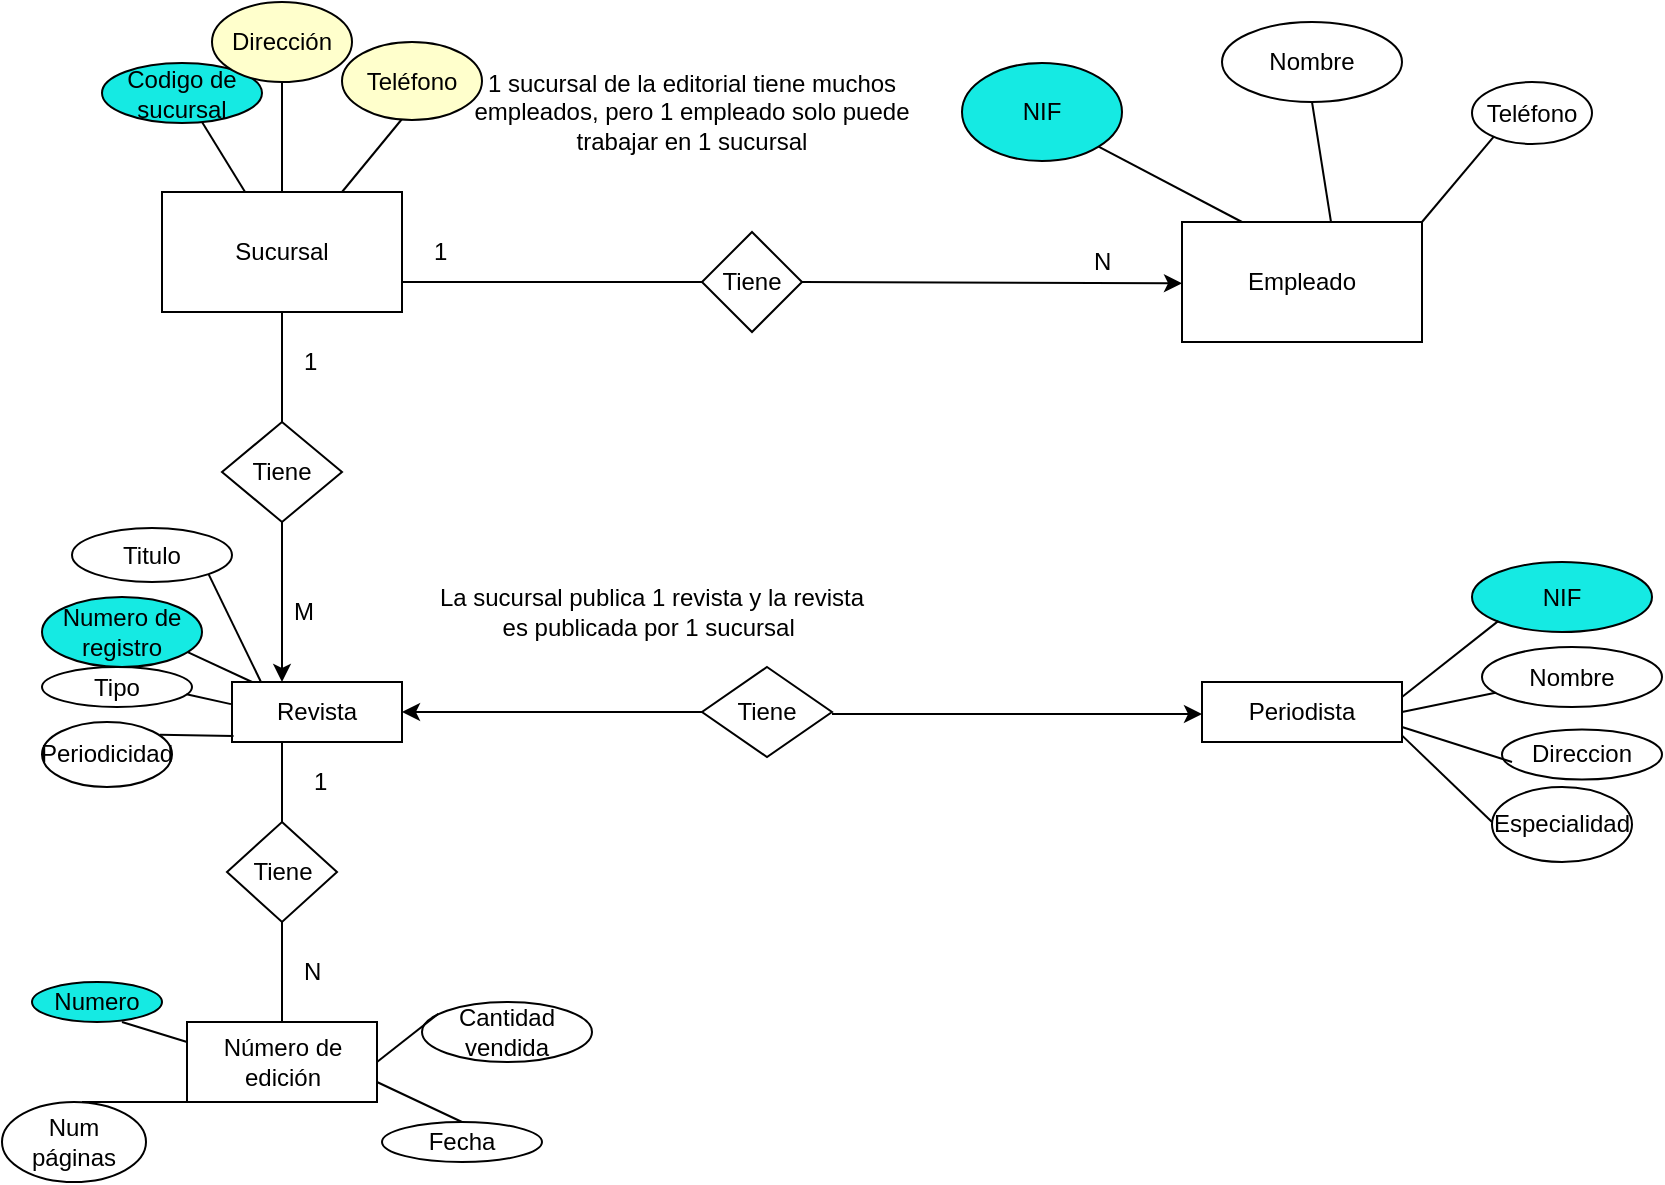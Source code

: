 <mxfile version="22.0.2" type="github">
  <diagram id="R2lEEEUBdFMjLlhIrx00" name="Page-1">
    <mxGraphModel dx="1038" dy="456" grid="1" gridSize="10" guides="1" tooltips="1" connect="1" arrows="1" fold="1" page="1" pageScale="1" pageWidth="850" pageHeight="1100" math="0" shadow="0" extFonts="Permanent Marker^https://fonts.googleapis.com/css?family=Permanent+Marker">
      <root>
        <mxCell id="0" />
        <mxCell id="1" parent="0" />
        <mxCell id="aHJGqN-GS59mJnBzp212-1" value="Sucursal" style="rounded=0;whiteSpace=wrap;html=1;" parent="1" vertex="1">
          <mxGeometry x="90" y="245" width="120" height="60" as="geometry" />
        </mxCell>
        <mxCell id="aHJGqN-GS59mJnBzp212-2" value="Empleado" style="rounded=0;whiteSpace=wrap;html=1;" parent="1" vertex="1">
          <mxGeometry x="600" y="260" width="120" height="60" as="geometry" />
        </mxCell>
        <mxCell id="aHJGqN-GS59mJnBzp212-3" value="Revista" style="rounded=0;whiteSpace=wrap;html=1;" parent="1" vertex="1">
          <mxGeometry x="125" y="490" width="85" height="30" as="geometry" />
        </mxCell>
        <mxCell id="aHJGqN-GS59mJnBzp212-4" value="Periodista" style="rounded=0;whiteSpace=wrap;html=1;" parent="1" vertex="1">
          <mxGeometry x="610" y="490" width="100" height="30" as="geometry" />
        </mxCell>
        <mxCell id="aHJGqN-GS59mJnBzp212-5" value="Tiene" style="rhombus;whiteSpace=wrap;html=1;" parent="1" vertex="1">
          <mxGeometry x="120" y="360" width="60" height="50" as="geometry" />
        </mxCell>
        <mxCell id="aHJGqN-GS59mJnBzp212-7" value="Tiene" style="rhombus;whiteSpace=wrap;html=1;" parent="1" vertex="1">
          <mxGeometry x="360" y="265" width="50" height="50" as="geometry" />
        </mxCell>
        <mxCell id="aHJGqN-GS59mJnBzp212-10" value="" style="endArrow=none;html=1;rounded=0;entryX=0;entryY=0.5;entryDx=0;entryDy=0;" parent="1" target="aHJGqN-GS59mJnBzp212-7" edge="1">
          <mxGeometry width="50" height="50" relative="1" as="geometry">
            <mxPoint x="210" y="290" as="sourcePoint" />
            <mxPoint x="170" y="250" as="targetPoint" />
          </mxGeometry>
        </mxCell>
        <mxCell id="aHJGqN-GS59mJnBzp212-12" value="" style="endArrow=classic;html=1;rounded=0;entryX=0.625;entryY=0.856;entryDx=0;entryDy=0;entryPerimeter=0;" parent="1" target="aHJGqN-GS59mJnBzp212-25" edge="1">
          <mxGeometry width="50" height="50" relative="1" as="geometry">
            <mxPoint x="410" y="290" as="sourcePoint" />
            <mxPoint x="460" y="240" as="targetPoint" />
          </mxGeometry>
        </mxCell>
        <mxCell id="aHJGqN-GS59mJnBzp212-17" value="Codigo de sucursal" style="ellipse;whiteSpace=wrap;html=1;fillColor=#15EAE3;" parent="1" vertex="1">
          <mxGeometry x="60" y="180.5" width="80" height="30" as="geometry" />
        </mxCell>
        <mxCell id="aHJGqN-GS59mJnBzp212-20" value="" style="endArrow=none;html=1;rounded=0;exitX=0.5;exitY=0;exitDx=0;exitDy=0;" parent="1" source="aHJGqN-GS59mJnBzp212-1" edge="1">
          <mxGeometry width="50" height="50" relative="1" as="geometry">
            <mxPoint x="100" y="240" as="sourcePoint" />
            <mxPoint x="150" y="190" as="targetPoint" />
          </mxGeometry>
        </mxCell>
        <mxCell id="aHJGqN-GS59mJnBzp212-21" value="Dirección" style="ellipse;whiteSpace=wrap;html=1;fillColor=#FFFFCC;" parent="1" vertex="1">
          <mxGeometry x="115" y="150" width="70" height="40" as="geometry" />
        </mxCell>
        <mxCell id="aHJGqN-GS59mJnBzp212-22" value="" style="endArrow=none;html=1;rounded=0;exitX=0.75;exitY=0;exitDx=0;exitDy=0;" parent="1" source="aHJGqN-GS59mJnBzp212-1" edge="1">
          <mxGeometry width="50" height="50" relative="1" as="geometry">
            <mxPoint x="160" y="258.5" as="sourcePoint" />
            <mxPoint x="210" y="208.5" as="targetPoint" />
          </mxGeometry>
        </mxCell>
        <mxCell id="aHJGqN-GS59mJnBzp212-23" value="Teléfono" style="ellipse;whiteSpace=wrap;html=1;fillColor=#FFFFCC;" parent="1" vertex="1">
          <mxGeometry x="180" y="170" width="70" height="39" as="geometry" />
        </mxCell>
        <mxCell id="aHJGqN-GS59mJnBzp212-24" value="1" style="text;strokeColor=none;fillColor=none;align=left;verticalAlign=middle;spacingLeft=4;spacingRight=4;overflow=hidden;points=[[0,0.5],[1,0.5]];portConstraint=eastwest;rotatable=0;whiteSpace=wrap;html=1;" parent="1" vertex="1">
          <mxGeometry x="220" y="260" width="20" height="30" as="geometry" />
        </mxCell>
        <mxCell id="aHJGqN-GS59mJnBzp212-25" value="N" style="text;strokeColor=none;fillColor=none;align=left;verticalAlign=middle;spacingLeft=4;spacingRight=4;overflow=hidden;points=[[0,0.5],[1,0.5]];portConstraint=eastwest;rotatable=0;whiteSpace=wrap;html=1;" parent="1" vertex="1">
          <mxGeometry x="550" y="265" width="80" height="30" as="geometry" />
        </mxCell>
        <mxCell id="aHJGqN-GS59mJnBzp212-26" value="" style="endArrow=none;html=1;rounded=0;entryX=1;entryY=1;entryDx=0;entryDy=0;exitX=0.25;exitY=0;exitDx=0;exitDy=0;" parent="1" source="aHJGqN-GS59mJnBzp212-2" target="aHJGqN-GS59mJnBzp212-27" edge="1">
          <mxGeometry width="50" height="50" relative="1" as="geometry">
            <mxPoint x="680" y="260" as="sourcePoint" />
            <mxPoint x="650" y="230" as="targetPoint" />
          </mxGeometry>
        </mxCell>
        <mxCell id="aHJGqN-GS59mJnBzp212-27" value="NIF" style="ellipse;whiteSpace=wrap;html=1;fillColor=#15EAE3;" parent="1" vertex="1">
          <mxGeometry x="490" y="180.5" width="80" height="49" as="geometry" />
        </mxCell>
        <mxCell id="aHJGqN-GS59mJnBzp212-28" value="" style="endArrow=none;html=1;rounded=0;entryX=0.5;entryY=1;entryDx=0;entryDy=0;" parent="1" target="aHJGqN-GS59mJnBzp212-29" edge="1">
          <mxGeometry width="50" height="50" relative="1" as="geometry">
            <mxPoint x="674.5" y="260" as="sourcePoint" />
            <mxPoint x="674.5" y="200" as="targetPoint" />
          </mxGeometry>
        </mxCell>
        <mxCell id="aHJGqN-GS59mJnBzp212-29" value="Nombre" style="ellipse;whiteSpace=wrap;html=1;" parent="1" vertex="1">
          <mxGeometry x="620" y="160" width="90" height="40" as="geometry" />
        </mxCell>
        <mxCell id="aHJGqN-GS59mJnBzp212-34" value="" style="endArrow=none;html=1;rounded=0;" parent="1" edge="1">
          <mxGeometry width="50" height="50" relative="1" as="geometry">
            <mxPoint x="720" y="260" as="sourcePoint" />
            <mxPoint x="758.426" y="214.258" as="targetPoint" />
          </mxGeometry>
        </mxCell>
        <mxCell id="aHJGqN-GS59mJnBzp212-33" value="Teléfono" style="ellipse;whiteSpace=wrap;html=1;" parent="1" vertex="1">
          <mxGeometry x="745" y="190" width="60" height="31" as="geometry" />
        </mxCell>
        <mxCell id="aHJGqN-GS59mJnBzp212-35" value="1 sucursal de la editorial tiene muchos empleados, pero 1 empleado solo puede trabajar en 1 sucursal" style="text;html=1;strokeColor=none;fillColor=none;align=center;verticalAlign=middle;whiteSpace=wrap;rounded=0;" parent="1" vertex="1">
          <mxGeometry x="230" y="170" width="250" height="70" as="geometry" />
        </mxCell>
        <mxCell id="aHJGqN-GS59mJnBzp212-36" value="" style="endArrow=none;html=1;rounded=0;entryX=0.5;entryY=1;entryDx=0;entryDy=0;" parent="1" target="aHJGqN-GS59mJnBzp212-1" edge="1">
          <mxGeometry width="50" height="50" relative="1" as="geometry">
            <mxPoint x="150" y="360" as="sourcePoint" />
            <mxPoint x="70" y="320" as="targetPoint" />
          </mxGeometry>
        </mxCell>
        <mxCell id="aHJGqN-GS59mJnBzp212-37" value="" style="endArrow=classic;html=1;rounded=0;exitX=0.5;exitY=1;exitDx=0;exitDy=0;" parent="1" source="aHJGqN-GS59mJnBzp212-5" edge="1">
          <mxGeometry width="50" height="50" relative="1" as="geometry">
            <mxPoint x="60" y="460" as="sourcePoint" />
            <mxPoint x="150" y="490" as="targetPoint" />
          </mxGeometry>
        </mxCell>
        <mxCell id="aHJGqN-GS59mJnBzp212-38" value="La sucursal publica 1 revista y la revista es publicada por 1 sucursal&amp;nbsp;" style="text;html=1;strokeColor=none;fillColor=none;align=center;verticalAlign=middle;whiteSpace=wrap;rounded=0;" parent="1" vertex="1">
          <mxGeometry x="220" y="440" width="230" height="30" as="geometry" />
        </mxCell>
        <mxCell id="aHJGqN-GS59mJnBzp212-41" value="1" style="text;strokeColor=none;fillColor=none;align=left;verticalAlign=middle;spacingLeft=4;spacingRight=4;overflow=hidden;points=[[0,0.5],[1,0.5]];portConstraint=eastwest;rotatable=0;whiteSpace=wrap;html=1;" parent="1" vertex="1">
          <mxGeometry x="155" y="315" width="30" height="30" as="geometry" />
        </mxCell>
        <mxCell id="aHJGqN-GS59mJnBzp212-42" value="M" style="text;strokeColor=none;fillColor=none;align=left;verticalAlign=middle;spacingLeft=4;spacingRight=4;overflow=hidden;points=[[0,0.5],[1,0.5]];portConstraint=eastwest;rotatable=0;whiteSpace=wrap;html=1;" parent="1" vertex="1">
          <mxGeometry x="150" y="440" width="40" height="30" as="geometry" />
        </mxCell>
        <mxCell id="aHJGqN-GS59mJnBzp212-44" value="" style="endArrow=none;html=1;rounded=0;" parent="1" source="aHJGqN-GS59mJnBzp212-1" edge="1">
          <mxGeometry width="50" height="50" relative="1" as="geometry">
            <mxPoint x="60" y="260" as="sourcePoint" />
            <mxPoint x="110" y="210" as="targetPoint" />
          </mxGeometry>
        </mxCell>
        <mxCell id="OFvr1qWIemrYlhcWky6H-4" value="NIF" style="ellipse;whiteSpace=wrap;html=1;fillColor=#15EAE3;" parent="1" vertex="1">
          <mxGeometry x="745" y="430" width="90" height="35" as="geometry" />
        </mxCell>
        <mxCell id="OFvr1qWIemrYlhcWky6H-5" value="Nombre" style="ellipse;whiteSpace=wrap;html=1;" parent="1" vertex="1">
          <mxGeometry x="750" y="472.5" width="90" height="30" as="geometry" />
        </mxCell>
        <mxCell id="OFvr1qWIemrYlhcWky6H-6" value="Direccion" style="ellipse;whiteSpace=wrap;html=1;" parent="1" vertex="1">
          <mxGeometry x="760" y="513.75" width="80" height="25" as="geometry" />
        </mxCell>
        <mxCell id="OFvr1qWIemrYlhcWky6H-7" value="Especialidad" style="ellipse;whiteSpace=wrap;html=1;" parent="1" vertex="1">
          <mxGeometry x="755" y="542.5" width="70" height="37.5" as="geometry" />
        </mxCell>
        <mxCell id="OFvr1qWIemrYlhcWky6H-16" value="" style="endArrow=none;html=1;rounded=0;entryX=0.036;entryY=0.698;entryDx=0;entryDy=0;entryPerimeter=0;exitX=1;exitY=0.25;exitDx=0;exitDy=0;" parent="1" source="aHJGqN-GS59mJnBzp212-4" edge="1">
          <mxGeometry width="50" height="50" relative="1" as="geometry">
            <mxPoint x="725" y="510" as="sourcePoint" />
            <mxPoint x="758.24" y="459.43" as="targetPoint" />
          </mxGeometry>
        </mxCell>
        <mxCell id="OFvr1qWIemrYlhcWky6H-17" value="" style="endArrow=none;html=1;rounded=0;exitX=1;exitY=0.5;exitDx=0;exitDy=0;" parent="1" source="aHJGqN-GS59mJnBzp212-4" target="OFvr1qWIemrYlhcWky6H-5" edge="1">
          <mxGeometry width="50" height="50" relative="1" as="geometry">
            <mxPoint x="715" y="550" as="sourcePoint" />
            <mxPoint x="765" y="500" as="targetPoint" />
          </mxGeometry>
        </mxCell>
        <mxCell id="OFvr1qWIemrYlhcWky6H-19" value="" style="endArrow=none;html=1;rounded=0;exitX=1;exitY=0.75;exitDx=0;exitDy=0;" parent="1" source="aHJGqN-GS59mJnBzp212-4" edge="1">
          <mxGeometry width="50" height="50" relative="1" as="geometry">
            <mxPoint x="715" y="580" as="sourcePoint" />
            <mxPoint x="765" y="530" as="targetPoint" />
          </mxGeometry>
        </mxCell>
        <mxCell id="OFvr1qWIemrYlhcWky6H-20" value="" style="endArrow=none;html=1;rounded=0;exitX=1.002;exitY=0.898;exitDx=0;exitDy=0;exitPerimeter=0;" parent="1" source="aHJGqN-GS59mJnBzp212-4" edge="1">
          <mxGeometry width="50" height="50" relative="1" as="geometry">
            <mxPoint x="705" y="610" as="sourcePoint" />
            <mxPoint x="755" y="560" as="targetPoint" />
          </mxGeometry>
        </mxCell>
        <mxCell id="OFvr1qWIemrYlhcWky6H-21" value="Tiene" style="rhombus;whiteSpace=wrap;html=1;" parent="1" vertex="1">
          <mxGeometry x="360" y="482.5" width="65" height="45" as="geometry" />
        </mxCell>
        <mxCell id="OFvr1qWIemrYlhcWky6H-24" value="" style="endArrow=classic;html=1;rounded=0;exitX=1;exitY=0.5;exitDx=0;exitDy=0;entryX=0;entryY=0.5;entryDx=0;entryDy=0;" parent="1" edge="1">
          <mxGeometry width="50" height="50" relative="1" as="geometry">
            <mxPoint x="425" y="506" as="sourcePoint" />
            <mxPoint x="610" y="506" as="targetPoint" />
            <Array as="points" />
          </mxGeometry>
        </mxCell>
        <mxCell id="OFvr1qWIemrYlhcWky6H-25" value="" style="endArrow=classic;html=1;rounded=0;entryX=1;entryY=0.5;entryDx=0;entryDy=0;exitX=0;exitY=0.5;exitDx=0;exitDy=0;" parent="1" source="OFvr1qWIemrYlhcWky6H-21" target="aHJGqN-GS59mJnBzp212-3" edge="1">
          <mxGeometry width="50" height="50" relative="1" as="geometry">
            <mxPoint x="355" y="520" as="sourcePoint" />
            <mxPoint x="405" y="470" as="targetPoint" />
          </mxGeometry>
        </mxCell>
        <mxCell id="OFvr1qWIemrYlhcWky6H-26" value="Numero de registro" style="ellipse;whiteSpace=wrap;html=1;fillColor=#15EAE3;" parent="1" vertex="1">
          <mxGeometry x="30" y="447.5" width="80" height="35" as="geometry" />
        </mxCell>
        <mxCell id="OFvr1qWIemrYlhcWky6H-27" value="Tipo" style="ellipse;whiteSpace=wrap;html=1;" parent="1" vertex="1">
          <mxGeometry x="30" y="482.5" width="75" height="20" as="geometry" />
        </mxCell>
        <mxCell id="OFvr1qWIemrYlhcWky6H-28" value="Periodicidad" style="ellipse;whiteSpace=wrap;html=1;" parent="1" vertex="1">
          <mxGeometry x="30" y="510" width="65" height="32.5" as="geometry" />
        </mxCell>
        <mxCell id="OFvr1qWIemrYlhcWky6H-29" value="Titulo" style="ellipse;whiteSpace=wrap;html=1;" parent="1" vertex="1">
          <mxGeometry x="45" y="413" width="80" height="27" as="geometry" />
        </mxCell>
        <mxCell id="OFvr1qWIemrYlhcWky6H-30" value="" style="endArrow=none;html=1;rounded=0;entryX=0.169;entryY=-0.009;entryDx=0;entryDy=0;entryPerimeter=0;exitX=1;exitY=1;exitDx=0;exitDy=0;" parent="1" source="OFvr1qWIemrYlhcWky6H-29" target="aHJGqN-GS59mJnBzp212-3" edge="1">
          <mxGeometry width="50" height="50" relative="1" as="geometry">
            <mxPoint x="125" y="430" as="sourcePoint" />
            <mxPoint x="175" y="380" as="targetPoint" />
          </mxGeometry>
        </mxCell>
        <mxCell id="OFvr1qWIemrYlhcWky6H-31" value="" style="endArrow=none;html=1;rounded=0;entryX=0.118;entryY=0;entryDx=0;entryDy=0;entryPerimeter=0;" parent="1" target="aHJGqN-GS59mJnBzp212-3" edge="1">
          <mxGeometry width="50" height="50" relative="1" as="geometry">
            <mxPoint x="102.852" y="475.061" as="sourcePoint" />
            <mxPoint x="155" y="420" as="targetPoint" />
          </mxGeometry>
        </mxCell>
        <mxCell id="OFvr1qWIemrYlhcWky6H-32" value="" style="endArrow=none;html=1;rounded=0;entryX=-0.006;entryY=0.369;entryDx=0;entryDy=0;entryPerimeter=0;" parent="1" target="aHJGqN-GS59mJnBzp212-3" edge="1">
          <mxGeometry width="50" height="50" relative="1" as="geometry">
            <mxPoint x="102.255" y="496.086" as="sourcePoint" />
            <mxPoint x="185" y="530" as="targetPoint" />
          </mxGeometry>
        </mxCell>
        <mxCell id="OFvr1qWIemrYlhcWky6H-33" value="" style="endArrow=none;html=1;rounded=0;entryX=0.009;entryY=0.902;entryDx=0;entryDy=0;entryPerimeter=0;exitX=0.905;exitY=0.196;exitDx=0;exitDy=0;exitPerimeter=0;" parent="1" source="OFvr1qWIemrYlhcWky6H-28" target="aHJGqN-GS59mJnBzp212-3" edge="1">
          <mxGeometry width="50" height="50" relative="1" as="geometry">
            <mxPoint x="105" y="520" as="sourcePoint" />
            <mxPoint x="155" y="470" as="targetPoint" />
          </mxGeometry>
        </mxCell>
        <mxCell id="Jaal9q_AW8TaccG8SGAF-1" value="Tiene" style="rhombus;whiteSpace=wrap;html=1;" vertex="1" parent="1">
          <mxGeometry x="122.5" y="560" width="55" height="50" as="geometry" />
        </mxCell>
        <mxCell id="Jaal9q_AW8TaccG8SGAF-3" value="" style="endArrow=none;html=1;rounded=0;" edge="1" parent="1" source="Jaal9q_AW8TaccG8SGAF-1">
          <mxGeometry width="50" height="50" relative="1" as="geometry">
            <mxPoint x="100" y="570" as="sourcePoint" />
            <mxPoint x="150" y="520" as="targetPoint" />
          </mxGeometry>
        </mxCell>
        <mxCell id="Jaal9q_AW8TaccG8SGAF-6" value="Número de edición" style="rounded=0;whiteSpace=wrap;html=1;" vertex="1" parent="1">
          <mxGeometry x="102.5" y="660" width="95" height="40" as="geometry" />
        </mxCell>
        <mxCell id="Jaal9q_AW8TaccG8SGAF-7" value="" style="endArrow=none;html=1;rounded=0;exitX=0.5;exitY=0;exitDx=0;exitDy=0;" edge="1" parent="1" source="Jaal9q_AW8TaccG8SGAF-6">
          <mxGeometry width="50" height="50" relative="1" as="geometry">
            <mxPoint x="100" y="660" as="sourcePoint" />
            <mxPoint x="150" y="610" as="targetPoint" />
          </mxGeometry>
        </mxCell>
        <mxCell id="Jaal9q_AW8TaccG8SGAF-8" value="Fecha" style="ellipse;whiteSpace=wrap;html=1;" vertex="1" parent="1">
          <mxGeometry x="200" y="710" width="80" height="20" as="geometry" />
        </mxCell>
        <mxCell id="Jaal9q_AW8TaccG8SGAF-9" value="" style="endArrow=none;html=1;rounded=0;entryX=0.5;entryY=0;entryDx=0;entryDy=0;exitX=1;exitY=0.75;exitDx=0;exitDy=0;" edge="1" parent="1" source="Jaal9q_AW8TaccG8SGAF-6" target="Jaal9q_AW8TaccG8SGAF-8">
          <mxGeometry width="50" height="50" relative="1" as="geometry">
            <mxPoint x="200" y="680" as="sourcePoint" />
            <mxPoint x="250" y="630" as="targetPoint" />
          </mxGeometry>
        </mxCell>
        <mxCell id="Jaal9q_AW8TaccG8SGAF-10" value="Cantidad vendida" style="ellipse;whiteSpace=wrap;html=1;" vertex="1" parent="1">
          <mxGeometry x="220" y="650" width="85" height="30" as="geometry" />
        </mxCell>
        <mxCell id="Jaal9q_AW8TaccG8SGAF-11" value="" style="endArrow=none;html=1;rounded=0;entryX=0.096;entryY=0.197;entryDx=0;entryDy=0;entryPerimeter=0;exitX=1;exitY=0.5;exitDx=0;exitDy=0;" edge="1" parent="1" source="Jaal9q_AW8TaccG8SGAF-6" target="Jaal9q_AW8TaccG8SGAF-10">
          <mxGeometry width="50" height="50" relative="1" as="geometry">
            <mxPoint x="200" y="680" as="sourcePoint" />
            <mxPoint x="250" y="630" as="targetPoint" />
          </mxGeometry>
        </mxCell>
        <mxCell id="Jaal9q_AW8TaccG8SGAF-14" value="1" style="text;strokeColor=none;fillColor=none;align=left;verticalAlign=middle;spacingLeft=4;spacingRight=4;overflow=hidden;points=[[0,0.5],[1,0.5]];portConstraint=eastwest;rotatable=0;whiteSpace=wrap;html=1;" vertex="1" parent="1">
          <mxGeometry x="160" y="530" width="30" height="20" as="geometry" />
        </mxCell>
        <mxCell id="Jaal9q_AW8TaccG8SGAF-15" value="N" style="text;strokeColor=none;fillColor=none;align=left;verticalAlign=middle;spacingLeft=4;spacingRight=4;overflow=hidden;points=[[0,0.5],[1,0.5]];portConstraint=eastwest;rotatable=0;whiteSpace=wrap;html=1;" vertex="1" parent="1">
          <mxGeometry x="155" y="620" width="30" height="30" as="geometry" />
        </mxCell>
        <mxCell id="Jaal9q_AW8TaccG8SGAF-16" value="Numero" style="ellipse;whiteSpace=wrap;html=1;fillColor=#15EAE3;" vertex="1" parent="1">
          <mxGeometry x="25" y="640" width="65" height="20" as="geometry" />
        </mxCell>
        <mxCell id="Jaal9q_AW8TaccG8SGAF-17" value="Num páginas" style="ellipse;whiteSpace=wrap;html=1;" vertex="1" parent="1">
          <mxGeometry x="10" y="700" width="72" height="40" as="geometry" />
        </mxCell>
        <mxCell id="Jaal9q_AW8TaccG8SGAF-18" value="" style="endArrow=none;html=1;rounded=0;exitX=0;exitY=1;exitDx=0;exitDy=0;" edge="1" parent="1" source="Jaal9q_AW8TaccG8SGAF-6">
          <mxGeometry width="50" height="50" relative="1" as="geometry">
            <mxPoint y="750" as="sourcePoint" />
            <mxPoint x="50" y="700" as="targetPoint" />
          </mxGeometry>
        </mxCell>
        <mxCell id="Jaal9q_AW8TaccG8SGAF-19" value="" style="endArrow=none;html=1;rounded=0;entryX=0;entryY=0.25;entryDx=0;entryDy=0;" edge="1" parent="1" target="Jaal9q_AW8TaccG8SGAF-6">
          <mxGeometry width="50" height="50" relative="1" as="geometry">
            <mxPoint x="70" y="660" as="sourcePoint" />
            <mxPoint x="120" y="610" as="targetPoint" />
          </mxGeometry>
        </mxCell>
      </root>
    </mxGraphModel>
  </diagram>
</mxfile>
